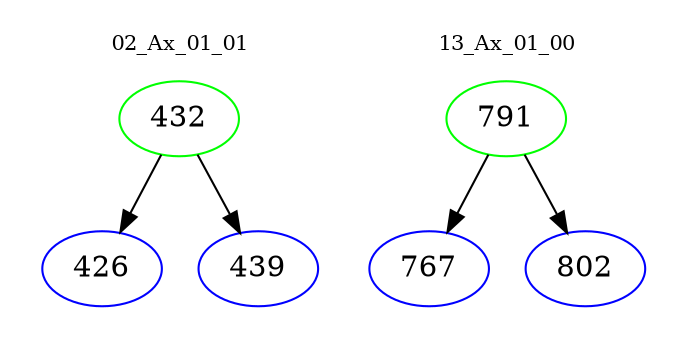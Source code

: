 digraph{
subgraph cluster_0 {
color = white
label = "02_Ax_01_01";
fontsize=10;
T0_432 [label="432", color="green"]
T0_432 -> T0_426 [color="black"]
T0_426 [label="426", color="blue"]
T0_432 -> T0_439 [color="black"]
T0_439 [label="439", color="blue"]
}
subgraph cluster_1 {
color = white
label = "13_Ax_01_00";
fontsize=10;
T1_791 [label="791", color="green"]
T1_791 -> T1_767 [color="black"]
T1_767 [label="767", color="blue"]
T1_791 -> T1_802 [color="black"]
T1_802 [label="802", color="blue"]
}
}
